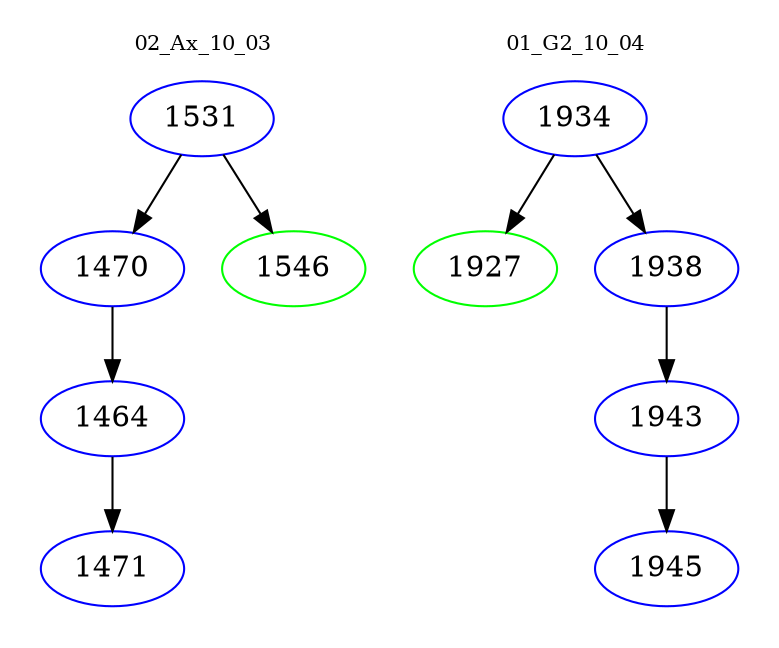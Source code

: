 digraph{
subgraph cluster_0 {
color = white
label = "02_Ax_10_03";
fontsize=10;
T0_1531 [label="1531", color="blue"]
T0_1531 -> T0_1470 [color="black"]
T0_1470 [label="1470", color="blue"]
T0_1470 -> T0_1464 [color="black"]
T0_1464 [label="1464", color="blue"]
T0_1464 -> T0_1471 [color="black"]
T0_1471 [label="1471", color="blue"]
T0_1531 -> T0_1546 [color="black"]
T0_1546 [label="1546", color="green"]
}
subgraph cluster_1 {
color = white
label = "01_G2_10_04";
fontsize=10;
T1_1934 [label="1934", color="blue"]
T1_1934 -> T1_1927 [color="black"]
T1_1927 [label="1927", color="green"]
T1_1934 -> T1_1938 [color="black"]
T1_1938 [label="1938", color="blue"]
T1_1938 -> T1_1943 [color="black"]
T1_1943 [label="1943", color="blue"]
T1_1943 -> T1_1945 [color="black"]
T1_1945 [label="1945", color="blue"]
}
}
